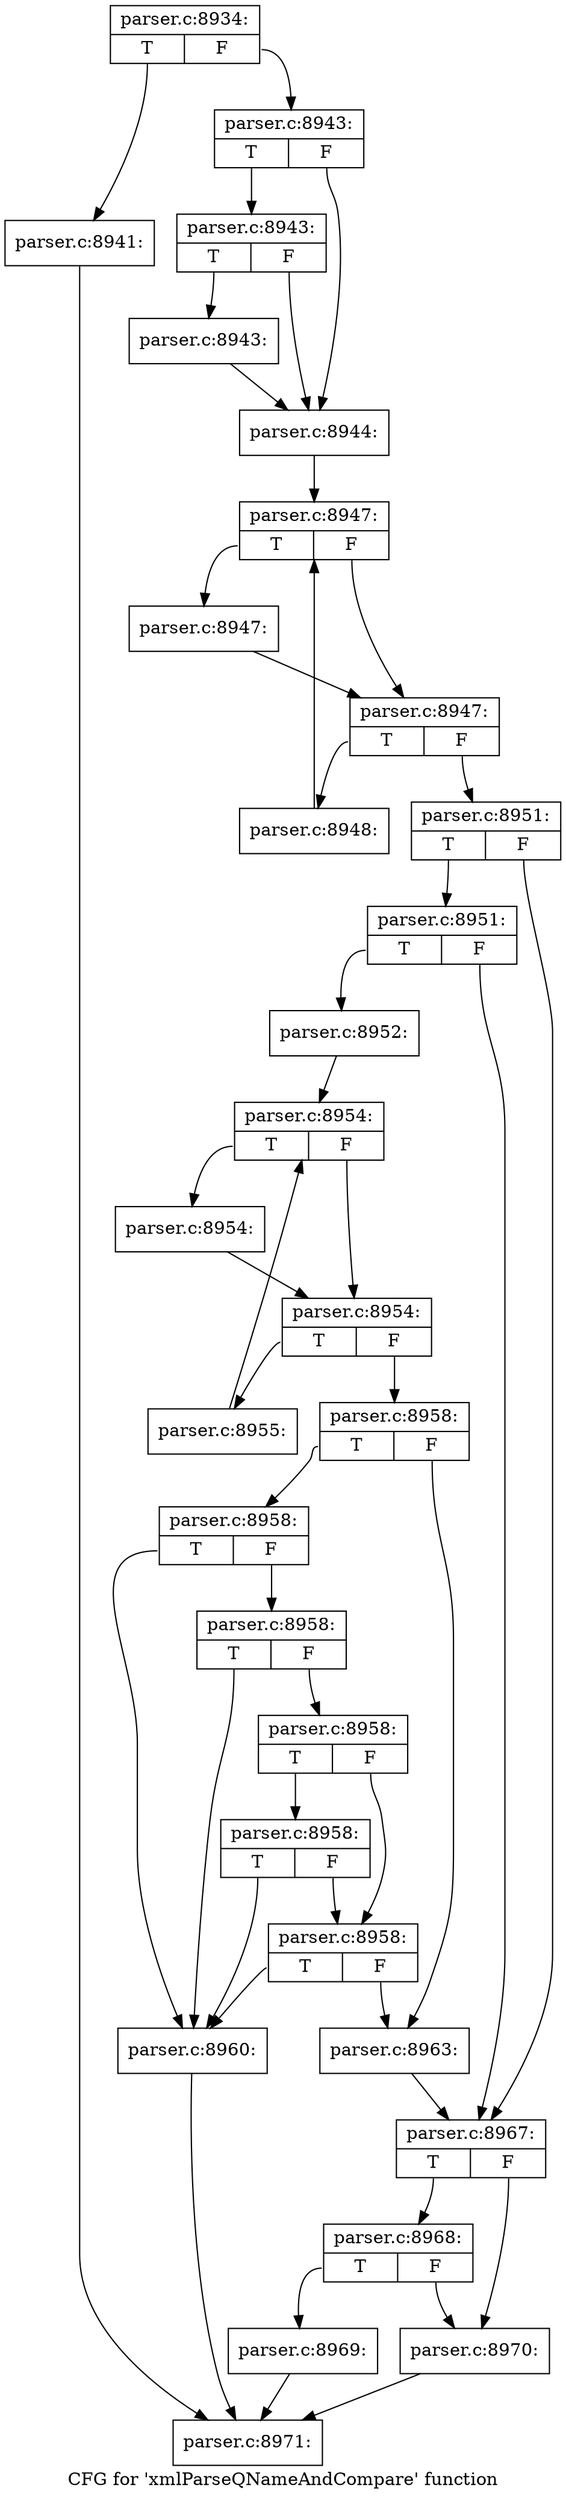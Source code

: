 digraph "CFG for 'xmlParseQNameAndCompare' function" {
	label="CFG for 'xmlParseQNameAndCompare' function";

	Node0x6291d20 [shape=record,label="{parser.c:8934:|{<s0>T|<s1>F}}"];
	Node0x6291d20:s0 -> Node0x62a3d90;
	Node0x6291d20:s1 -> Node0x62a3de0;
	Node0x62a3d90 [shape=record,label="{parser.c:8941:}"];
	Node0x62a3d90 -> Node0x6298ba0;
	Node0x62a3de0 [shape=record,label="{parser.c:8943:|{<s0>T|<s1>F}}"];
	Node0x62a3de0:s0 -> Node0x62a44a0;
	Node0x62a3de0:s1 -> Node0x62a4450;
	Node0x62a44a0 [shape=record,label="{parser.c:8943:|{<s0>T|<s1>F}}"];
	Node0x62a44a0:s0 -> Node0x62a4400;
	Node0x62a44a0:s1 -> Node0x62a4450;
	Node0x62a4400 [shape=record,label="{parser.c:8943:}"];
	Node0x62a4400 -> Node0x62a4450;
	Node0x62a4450 [shape=record,label="{parser.c:8944:}"];
	Node0x62a4450 -> Node0x62a5560;
	Node0x62a5560 [shape=record,label="{parser.c:8947:|{<s0>T|<s1>F}}"];
	Node0x62a5560:s0 -> Node0x62a5850;
	Node0x62a5560:s1 -> Node0x62a5800;
	Node0x62a5850 [shape=record,label="{parser.c:8947:}"];
	Node0x62a5850 -> Node0x62a5800;
	Node0x62a5800 [shape=record,label="{parser.c:8947:|{<s0>T|<s1>F}}"];
	Node0x62a5800:s0 -> Node0x62a5fb0;
	Node0x62a5800:s1 -> Node0x62a5780;
	Node0x62a5fb0 [shape=record,label="{parser.c:8948:}"];
	Node0x62a5fb0 -> Node0x62a5560;
	Node0x62a5780 [shape=record,label="{parser.c:8951:|{<s0>T|<s1>F}}"];
	Node0x62a5780:s0 -> Node0x62a6610;
	Node0x62a5780:s1 -> Node0x62a65c0;
	Node0x62a6610 [shape=record,label="{parser.c:8951:|{<s0>T|<s1>F}}"];
	Node0x62a6610:s0 -> Node0x62a6570;
	Node0x62a6610:s1 -> Node0x62a65c0;
	Node0x62a6570 [shape=record,label="{parser.c:8952:}"];
	Node0x62a6570 -> Node0x62a7050;
	Node0x62a7050 [shape=record,label="{parser.c:8954:|{<s0>T|<s1>F}}"];
	Node0x62a7050:s0 -> Node0x62a7340;
	Node0x62a7050:s1 -> Node0x62a72f0;
	Node0x62a7340 [shape=record,label="{parser.c:8954:}"];
	Node0x62a7340 -> Node0x62a72f0;
	Node0x62a72f0 [shape=record,label="{parser.c:8954:|{<s0>T|<s1>F}}"];
	Node0x62a72f0:s0 -> Node0x62a7aa0;
	Node0x62a72f0:s1 -> Node0x62a7270;
	Node0x62a7aa0 [shape=record,label="{parser.c:8955:}"];
	Node0x62a7aa0 -> Node0x62a7050;
	Node0x62a7270 [shape=record,label="{parser.c:8958:|{<s0>T|<s1>F}}"];
	Node0x62a7270:s0 -> Node0x62a8100;
	Node0x62a7270:s1 -> Node0x62a80b0;
	Node0x62a8100 [shape=record,label="{parser.c:8958:|{<s0>T|<s1>F}}"];
	Node0x62a8100:s0 -> Node0x62a8060;
	Node0x62a8100:s1 -> Node0x62a84d0;
	Node0x62a84d0 [shape=record,label="{parser.c:8958:|{<s0>T|<s1>F}}"];
	Node0x62a84d0:s0 -> Node0x62a8060;
	Node0x62a84d0:s1 -> Node0x62a88c0;
	Node0x62a88c0 [shape=record,label="{parser.c:8958:|{<s0>T|<s1>F}}"];
	Node0x62a88c0:s0 -> Node0x62a8b40;
	Node0x62a88c0:s1 -> Node0x62a8840;
	Node0x62a8b40 [shape=record,label="{parser.c:8958:|{<s0>T|<s1>F}}"];
	Node0x62a8b40:s0 -> Node0x62a8060;
	Node0x62a8b40:s1 -> Node0x62a8840;
	Node0x62a8840 [shape=record,label="{parser.c:8958:|{<s0>T|<s1>F}}"];
	Node0x62a8840:s0 -> Node0x62a8060;
	Node0x62a8840:s1 -> Node0x62a80b0;
	Node0x62a8060 [shape=record,label="{parser.c:8960:}"];
	Node0x62a8060 -> Node0x6298ba0;
	Node0x62a80b0 [shape=record,label="{parser.c:8963:}"];
	Node0x62a80b0 -> Node0x62a65c0;
	Node0x62a65c0 [shape=record,label="{parser.c:8967:|{<s0>T|<s1>F}}"];
	Node0x62a65c0:s0 -> Node0x62a9d60;
	Node0x62a65c0:s1 -> Node0x62a9d10;
	Node0x62a9d60 [shape=record,label="{parser.c:8968:|{<s0>T|<s1>F}}"];
	Node0x62a9d60:s0 -> Node0x62a9cc0;
	Node0x62a9d60:s1 -> Node0x62a9d10;
	Node0x62a9cc0 [shape=record,label="{parser.c:8969:}"];
	Node0x62a9cc0 -> Node0x6298ba0;
	Node0x62a9d10 [shape=record,label="{parser.c:8970:}"];
	Node0x62a9d10 -> Node0x6298ba0;
	Node0x6298ba0 [shape=record,label="{parser.c:8971:}"];
}
